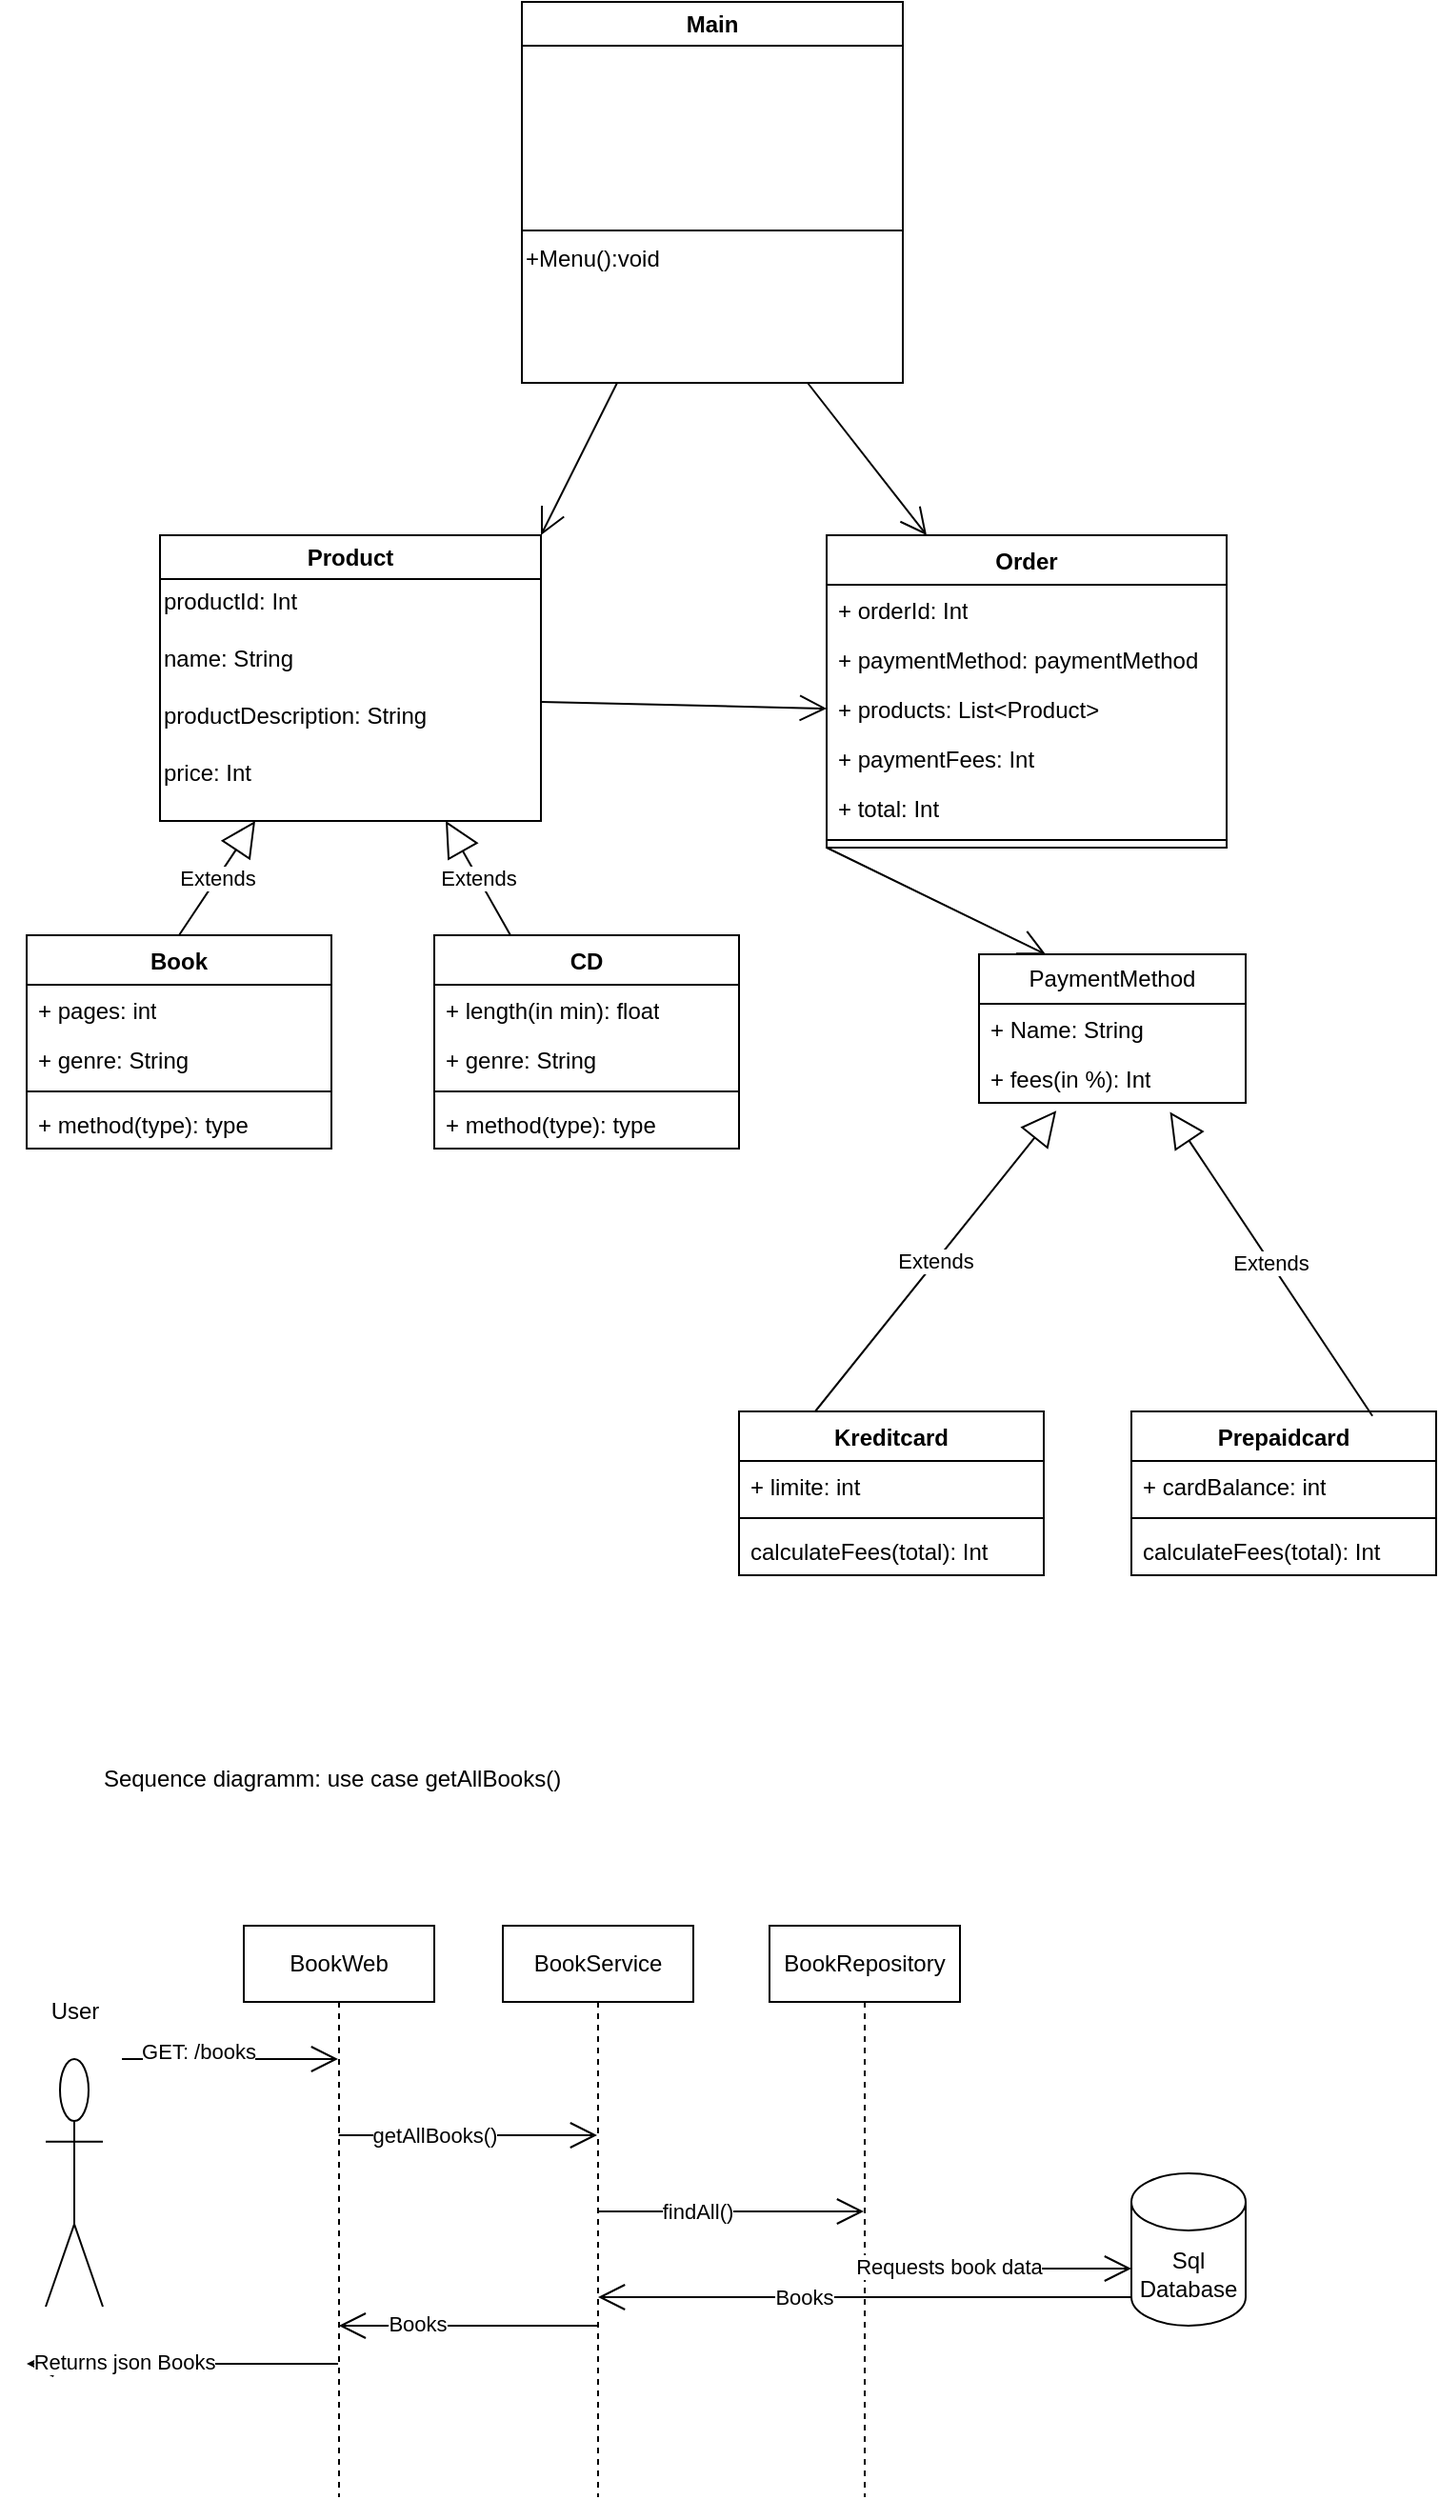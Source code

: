 <mxfile version="23.0.2" type="device">
  <diagram name="Seite-1" id="28ds8WThiUytyPe-gQaE">
    <mxGraphModel dx="1489" dy="1886" grid="1" gridSize="10" guides="1" tooltips="1" connect="1" arrows="1" fold="1" page="1" pageScale="1" pageWidth="827" pageHeight="1169" math="0" shadow="0">
      <root>
        <mxCell id="0" />
        <mxCell id="1" parent="0" />
        <mxCell id="HObyHJu8x4CfuhTkkibq-1" value="Main" style="swimlane;whiteSpace=wrap;html=1;" vertex="1" parent="1">
          <mxGeometry x="300" y="-1150" width="200" height="200" as="geometry" />
        </mxCell>
        <mxCell id="HObyHJu8x4CfuhTkkibq-2" value="+Menu():void" style="text;html=1;strokeColor=none;fillColor=none;align=left;verticalAlign=middle;whiteSpace=wrap;rounded=0;" vertex="1" parent="HObyHJu8x4CfuhTkkibq-1">
          <mxGeometry y="120" width="200" height="30" as="geometry" />
        </mxCell>
        <mxCell id="HObyHJu8x4CfuhTkkibq-3" value="" style="endArrow=none;html=1;rounded=0;exitX=0;exitY=0;exitDx=0;exitDy=0;" edge="1" parent="HObyHJu8x4CfuhTkkibq-1" source="HObyHJu8x4CfuhTkkibq-2">
          <mxGeometry width="50" height="50" relative="1" as="geometry">
            <mxPoint x="70" y="110" as="sourcePoint" />
            <mxPoint x="200" y="120" as="targetPoint" />
          </mxGeometry>
        </mxCell>
        <mxCell id="HObyHJu8x4CfuhTkkibq-4" value="Product" style="swimlane;whiteSpace=wrap;html=1;startSize=23;" vertex="1" parent="1">
          <mxGeometry x="110" y="-870" width="200" height="150" as="geometry">
            <mxRectangle x="40" y="-900" width="110" height="40" as="alternateBounds" />
          </mxGeometry>
        </mxCell>
        <mxCell id="HObyHJu8x4CfuhTkkibq-9" value="productId: Int" style="text;html=1;strokeColor=none;fillColor=none;align=left;verticalAlign=middle;whiteSpace=wrap;rounded=0;" vertex="1" parent="HObyHJu8x4CfuhTkkibq-4">
          <mxGeometry y="20" width="200" height="30" as="geometry" />
        </mxCell>
        <mxCell id="HObyHJu8x4CfuhTkkibq-10" value="name: String" style="text;html=1;strokeColor=none;fillColor=none;align=left;verticalAlign=middle;whiteSpace=wrap;rounded=0;" vertex="1" parent="HObyHJu8x4CfuhTkkibq-4">
          <mxGeometry y="50" width="200" height="30" as="geometry" />
        </mxCell>
        <mxCell id="HObyHJu8x4CfuhTkkibq-11" value="productDescription: String" style="text;html=1;strokeColor=none;fillColor=none;align=left;verticalAlign=middle;whiteSpace=wrap;rounded=0;" vertex="1" parent="HObyHJu8x4CfuhTkkibq-4">
          <mxGeometry y="80" width="200" height="30" as="geometry" />
        </mxCell>
        <mxCell id="HObyHJu8x4CfuhTkkibq-26" value="price: Int" style="text;html=1;strokeColor=none;fillColor=none;align=left;verticalAlign=middle;whiteSpace=wrap;rounded=0;" vertex="1" parent="HObyHJu8x4CfuhTkkibq-4">
          <mxGeometry y="110" width="200" height="30" as="geometry" />
        </mxCell>
        <mxCell id="HObyHJu8x4CfuhTkkibq-12" value="Book" style="swimlane;fontStyle=1;align=center;verticalAlign=top;childLayout=stackLayout;horizontal=1;startSize=26;horizontalStack=0;resizeParent=1;resizeParentMax=0;resizeLast=0;collapsible=1;marginBottom=0;whiteSpace=wrap;html=1;" vertex="1" parent="1">
          <mxGeometry x="40" y="-660" width="160" height="112" as="geometry" />
        </mxCell>
        <mxCell id="HObyHJu8x4CfuhTkkibq-13" value="+ pages: int" style="text;strokeColor=none;fillColor=none;align=left;verticalAlign=top;spacingLeft=4;spacingRight=4;overflow=hidden;rotatable=0;points=[[0,0.5],[1,0.5]];portConstraint=eastwest;whiteSpace=wrap;html=1;" vertex="1" parent="HObyHJu8x4CfuhTkkibq-12">
          <mxGeometry y="26" width="160" height="26" as="geometry" />
        </mxCell>
        <mxCell id="HObyHJu8x4CfuhTkkibq-16" value="+ genre: String" style="text;strokeColor=none;fillColor=none;align=left;verticalAlign=top;spacingLeft=4;spacingRight=4;overflow=hidden;rotatable=0;points=[[0,0.5],[1,0.5]];portConstraint=eastwest;whiteSpace=wrap;html=1;" vertex="1" parent="HObyHJu8x4CfuhTkkibq-12">
          <mxGeometry y="52" width="160" height="26" as="geometry" />
        </mxCell>
        <mxCell id="HObyHJu8x4CfuhTkkibq-14" value="" style="line;strokeWidth=1;fillColor=none;align=left;verticalAlign=middle;spacingTop=-1;spacingLeft=3;spacingRight=3;rotatable=0;labelPosition=right;points=[];portConstraint=eastwest;strokeColor=inherit;" vertex="1" parent="HObyHJu8x4CfuhTkkibq-12">
          <mxGeometry y="78" width="160" height="8" as="geometry" />
        </mxCell>
        <mxCell id="HObyHJu8x4CfuhTkkibq-15" value="+ method(type): type" style="text;strokeColor=none;fillColor=none;align=left;verticalAlign=top;spacingLeft=4;spacingRight=4;overflow=hidden;rotatable=0;points=[[0,0.5],[1,0.5]];portConstraint=eastwest;whiteSpace=wrap;html=1;" vertex="1" parent="HObyHJu8x4CfuhTkkibq-12">
          <mxGeometry y="86" width="160" height="26" as="geometry" />
        </mxCell>
        <mxCell id="HObyHJu8x4CfuhTkkibq-17" value="CD" style="swimlane;fontStyle=1;align=center;verticalAlign=top;childLayout=stackLayout;horizontal=1;startSize=26;horizontalStack=0;resizeParent=1;resizeParentMax=0;resizeLast=0;collapsible=1;marginBottom=0;whiteSpace=wrap;html=1;" vertex="1" parent="1">
          <mxGeometry x="254" y="-660" width="160" height="112" as="geometry" />
        </mxCell>
        <mxCell id="HObyHJu8x4CfuhTkkibq-18" value="+ length(in min): float" style="text;strokeColor=none;fillColor=none;align=left;verticalAlign=top;spacingLeft=4;spacingRight=4;overflow=hidden;rotatable=0;points=[[0,0.5],[1,0.5]];portConstraint=eastwest;whiteSpace=wrap;html=1;" vertex="1" parent="HObyHJu8x4CfuhTkkibq-17">
          <mxGeometry y="26" width="160" height="26" as="geometry" />
        </mxCell>
        <mxCell id="HObyHJu8x4CfuhTkkibq-27" value="+ genre: String" style="text;strokeColor=none;fillColor=none;align=left;verticalAlign=top;spacingLeft=4;spacingRight=4;overflow=hidden;rotatable=0;points=[[0,0.5],[1,0.5]];portConstraint=eastwest;whiteSpace=wrap;html=1;" vertex="1" parent="HObyHJu8x4CfuhTkkibq-17">
          <mxGeometry y="52" width="160" height="26" as="geometry" />
        </mxCell>
        <mxCell id="HObyHJu8x4CfuhTkkibq-19" value="" style="line;strokeWidth=1;fillColor=none;align=left;verticalAlign=middle;spacingTop=-1;spacingLeft=3;spacingRight=3;rotatable=0;labelPosition=right;points=[];portConstraint=eastwest;strokeColor=inherit;" vertex="1" parent="HObyHJu8x4CfuhTkkibq-17">
          <mxGeometry y="78" width="160" height="8" as="geometry" />
        </mxCell>
        <mxCell id="HObyHJu8x4CfuhTkkibq-20" value="+ method(type): type" style="text;strokeColor=none;fillColor=none;align=left;verticalAlign=top;spacingLeft=4;spacingRight=4;overflow=hidden;rotatable=0;points=[[0,0.5],[1,0.5]];portConstraint=eastwest;whiteSpace=wrap;html=1;" vertex="1" parent="HObyHJu8x4CfuhTkkibq-17">
          <mxGeometry y="86" width="160" height="26" as="geometry" />
        </mxCell>
        <mxCell id="HObyHJu8x4CfuhTkkibq-31" value="" style="endArrow=open;endFill=1;endSize=12;html=1;rounded=0;entryX=1;entryY=0;entryDx=0;entryDy=0;exitX=0.25;exitY=1;exitDx=0;exitDy=0;" edge="1" parent="1" source="HObyHJu8x4CfuhTkkibq-1" target="HObyHJu8x4CfuhTkkibq-4">
          <mxGeometry width="160" relative="1" as="geometry">
            <mxPoint x="260" y="-870" as="sourcePoint" />
            <mxPoint x="420" y="-870" as="targetPoint" />
          </mxGeometry>
        </mxCell>
        <mxCell id="HObyHJu8x4CfuhTkkibq-33" value="Order" style="swimlane;fontStyle=1;align=center;verticalAlign=top;childLayout=stackLayout;horizontal=1;startSize=26;horizontalStack=0;resizeParent=1;resizeParentMax=0;resizeLast=0;collapsible=1;marginBottom=0;whiteSpace=wrap;html=1;" vertex="1" parent="1">
          <mxGeometry x="460" y="-870" width="210" height="164" as="geometry" />
        </mxCell>
        <mxCell id="HObyHJu8x4CfuhTkkibq-34" value="+ orderId: Int" style="text;strokeColor=none;fillColor=none;align=left;verticalAlign=top;spacingLeft=4;spacingRight=4;overflow=hidden;rotatable=0;points=[[0,0.5],[1,0.5]];portConstraint=eastwest;whiteSpace=wrap;html=1;" vertex="1" parent="HObyHJu8x4CfuhTkkibq-33">
          <mxGeometry y="26" width="210" height="26" as="geometry" />
        </mxCell>
        <mxCell id="HObyHJu8x4CfuhTkkibq-38" value="+ paymentMethod: paymentMethod" style="text;strokeColor=none;fillColor=none;align=left;verticalAlign=top;spacingLeft=4;spacingRight=4;overflow=hidden;rotatable=0;points=[[0,0.5],[1,0.5]];portConstraint=eastwest;whiteSpace=wrap;html=1;" vertex="1" parent="HObyHJu8x4CfuhTkkibq-33">
          <mxGeometry y="52" width="210" height="26" as="geometry" />
        </mxCell>
        <mxCell id="HObyHJu8x4CfuhTkkibq-37" value="+ products: List&amp;lt;Product&amp;gt;" style="text;strokeColor=none;fillColor=none;align=left;verticalAlign=top;spacingLeft=4;spacingRight=4;overflow=hidden;rotatable=0;points=[[0,0.5],[1,0.5]];portConstraint=eastwest;whiteSpace=wrap;html=1;" vertex="1" parent="HObyHJu8x4CfuhTkkibq-33">
          <mxGeometry y="78" width="210" height="26" as="geometry" />
        </mxCell>
        <mxCell id="HObyHJu8x4CfuhTkkibq-52" value="+ paymentFees: Int" style="text;strokeColor=none;fillColor=none;align=left;verticalAlign=top;spacingLeft=4;spacingRight=4;overflow=hidden;rotatable=0;points=[[0,0.5],[1,0.5]];portConstraint=eastwest;whiteSpace=wrap;html=1;" vertex="1" parent="HObyHJu8x4CfuhTkkibq-33">
          <mxGeometry y="104" width="210" height="26" as="geometry" />
        </mxCell>
        <mxCell id="HObyHJu8x4CfuhTkkibq-54" value="+ total: Int" style="text;strokeColor=none;fillColor=none;align=left;verticalAlign=top;spacingLeft=4;spacingRight=4;overflow=hidden;rotatable=0;points=[[0,0.5],[1,0.5]];portConstraint=eastwest;whiteSpace=wrap;html=1;" vertex="1" parent="HObyHJu8x4CfuhTkkibq-33">
          <mxGeometry y="130" width="210" height="26" as="geometry" />
        </mxCell>
        <mxCell id="HObyHJu8x4CfuhTkkibq-35" value="" style="line;strokeWidth=1;fillColor=none;align=left;verticalAlign=middle;spacingTop=-1;spacingLeft=3;spacingRight=3;rotatable=0;labelPosition=right;points=[];portConstraint=eastwest;strokeColor=inherit;" vertex="1" parent="HObyHJu8x4CfuhTkkibq-33">
          <mxGeometry y="156" width="210" height="8" as="geometry" />
        </mxCell>
        <mxCell id="HObyHJu8x4CfuhTkkibq-39" value="" style="endArrow=open;endFill=1;endSize=12;html=1;rounded=0;entryX=0.25;entryY=0;entryDx=0;entryDy=0;exitX=0.75;exitY=1;exitDx=0;exitDy=0;" edge="1" parent="1" source="HObyHJu8x4CfuhTkkibq-1" target="HObyHJu8x4CfuhTkkibq-33">
          <mxGeometry width="160" relative="1" as="geometry">
            <mxPoint x="360" y="-940" as="sourcePoint" />
            <mxPoint x="320" y="-860" as="targetPoint" />
          </mxGeometry>
        </mxCell>
        <mxCell id="HObyHJu8x4CfuhTkkibq-41" value="" style="endArrow=open;endFill=1;endSize=12;html=1;rounded=0;exitX=0;exitY=1;exitDx=0;exitDy=0;entryX=0.25;entryY=0;entryDx=0;entryDy=0;" edge="1" parent="1" source="HObyHJu8x4CfuhTkkibq-33" target="HObyHJu8x4CfuhTkkibq-60">
          <mxGeometry width="160" relative="1" as="geometry">
            <mxPoint x="519.01" y="-679.662" as="sourcePoint" />
            <mxPoint x="572.617" y="-630" as="targetPoint" />
          </mxGeometry>
        </mxCell>
        <mxCell id="HObyHJu8x4CfuhTkkibq-42" value="Kreditcard" style="swimlane;fontStyle=1;align=center;verticalAlign=top;childLayout=stackLayout;horizontal=1;startSize=26;horizontalStack=0;resizeParent=1;resizeParentMax=0;resizeLast=0;collapsible=1;marginBottom=0;whiteSpace=wrap;html=1;" vertex="1" parent="1">
          <mxGeometry x="414" y="-410" width="160" height="86" as="geometry" />
        </mxCell>
        <mxCell id="HObyHJu8x4CfuhTkkibq-43" value="+ limite: int" style="text;strokeColor=none;fillColor=none;align=left;verticalAlign=top;spacingLeft=4;spacingRight=4;overflow=hidden;rotatable=0;points=[[0,0.5],[1,0.5]];portConstraint=eastwest;whiteSpace=wrap;html=1;" vertex="1" parent="HObyHJu8x4CfuhTkkibq-42">
          <mxGeometry y="26" width="160" height="26" as="geometry" />
        </mxCell>
        <mxCell id="HObyHJu8x4CfuhTkkibq-44" value="" style="line;strokeWidth=1;fillColor=none;align=left;verticalAlign=middle;spacingTop=-1;spacingLeft=3;spacingRight=3;rotatable=0;labelPosition=right;points=[];portConstraint=eastwest;strokeColor=inherit;" vertex="1" parent="HObyHJu8x4CfuhTkkibq-42">
          <mxGeometry y="52" width="160" height="8" as="geometry" />
        </mxCell>
        <mxCell id="HObyHJu8x4CfuhTkkibq-45" value="calculateFees(total): Int" style="text;strokeColor=none;fillColor=none;align=left;verticalAlign=top;spacingLeft=4;spacingRight=4;overflow=hidden;rotatable=0;points=[[0,0.5],[1,0.5]];portConstraint=eastwest;whiteSpace=wrap;html=1;" vertex="1" parent="HObyHJu8x4CfuhTkkibq-42">
          <mxGeometry y="60" width="160" height="26" as="geometry" />
        </mxCell>
        <mxCell id="HObyHJu8x4CfuhTkkibq-47" value="Prepaidcard" style="swimlane;fontStyle=1;align=center;verticalAlign=top;childLayout=stackLayout;horizontal=1;startSize=26;horizontalStack=0;resizeParent=1;resizeParentMax=0;resizeLast=0;collapsible=1;marginBottom=0;whiteSpace=wrap;html=1;" vertex="1" parent="1">
          <mxGeometry x="620" y="-410" width="160" height="86" as="geometry" />
        </mxCell>
        <mxCell id="HObyHJu8x4CfuhTkkibq-48" value="+ cardBalance: int" style="text;strokeColor=none;fillColor=none;align=left;verticalAlign=top;spacingLeft=4;spacingRight=4;overflow=hidden;rotatable=0;points=[[0,0.5],[1,0.5]];portConstraint=eastwest;whiteSpace=wrap;html=1;" vertex="1" parent="HObyHJu8x4CfuhTkkibq-47">
          <mxGeometry y="26" width="160" height="26" as="geometry" />
        </mxCell>
        <mxCell id="HObyHJu8x4CfuhTkkibq-49" value="" style="line;strokeWidth=1;fillColor=none;align=left;verticalAlign=middle;spacingTop=-1;spacingLeft=3;spacingRight=3;rotatable=0;labelPosition=right;points=[];portConstraint=eastwest;strokeColor=inherit;" vertex="1" parent="HObyHJu8x4CfuhTkkibq-47">
          <mxGeometry y="52" width="160" height="8" as="geometry" />
        </mxCell>
        <mxCell id="HObyHJu8x4CfuhTkkibq-50" value="calculateFees(total): Int" style="text;strokeColor=none;fillColor=none;align=left;verticalAlign=top;spacingLeft=4;spacingRight=4;overflow=hidden;rotatable=0;points=[[0,0.5],[1,0.5]];portConstraint=eastwest;whiteSpace=wrap;html=1;" vertex="1" parent="HObyHJu8x4CfuhTkkibq-47">
          <mxGeometry y="60" width="160" height="26" as="geometry" />
        </mxCell>
        <mxCell id="HObyHJu8x4CfuhTkkibq-59" value="" style="endArrow=open;endFill=1;endSize=12;html=1;rounded=0;entryX=0;entryY=0.5;entryDx=0;entryDy=0;exitX=1;exitY=0.25;exitDx=0;exitDy=0;" edge="1" parent="1" source="HObyHJu8x4CfuhTkkibq-11" target="HObyHJu8x4CfuhTkkibq-37">
          <mxGeometry width="160" relative="1" as="geometry">
            <mxPoint x="210" y="-590" as="sourcePoint" />
            <mxPoint x="370" y="-590" as="targetPoint" />
          </mxGeometry>
        </mxCell>
        <mxCell id="HObyHJu8x4CfuhTkkibq-60" value="PaymentMethod" style="swimlane;fontStyle=0;childLayout=stackLayout;horizontal=1;startSize=26;fillColor=none;horizontalStack=0;resizeParent=1;resizeParentMax=0;resizeLast=0;collapsible=1;marginBottom=0;whiteSpace=wrap;html=1;" vertex="1" parent="1">
          <mxGeometry x="540" y="-650" width="140" height="78" as="geometry" />
        </mxCell>
        <mxCell id="HObyHJu8x4CfuhTkkibq-61" value="+ Name: String" style="text;strokeColor=none;fillColor=none;align=left;verticalAlign=top;spacingLeft=4;spacingRight=4;overflow=hidden;rotatable=0;points=[[0,0.5],[1,0.5]];portConstraint=eastwest;whiteSpace=wrap;html=1;" vertex="1" parent="HObyHJu8x4CfuhTkkibq-60">
          <mxGeometry y="26" width="140" height="26" as="geometry" />
        </mxCell>
        <mxCell id="HObyHJu8x4CfuhTkkibq-62" value="+ fees(in %): Int" style="text;strokeColor=none;fillColor=none;align=left;verticalAlign=top;spacingLeft=4;spacingRight=4;overflow=hidden;rotatable=0;points=[[0,0.5],[1,0.5]];portConstraint=eastwest;whiteSpace=wrap;html=1;" vertex="1" parent="HObyHJu8x4CfuhTkkibq-60">
          <mxGeometry y="52" width="140" height="26" as="geometry" />
        </mxCell>
        <mxCell id="HObyHJu8x4CfuhTkkibq-64" value="BookService" style="shape=umlLifeline;perimeter=lifelinePerimeter;whiteSpace=wrap;html=1;container=0;dropTarget=0;collapsible=0;recursiveResize=0;outlineConnect=0;portConstraint=eastwest;newEdgeStyle={&quot;edgeStyle&quot;:&quot;elbowEdgeStyle&quot;,&quot;elbow&quot;:&quot;vertical&quot;,&quot;curved&quot;:0,&quot;rounded&quot;:0};" vertex="1" parent="1">
          <mxGeometry x="290" y="-140" width="100" height="300" as="geometry" />
        </mxCell>
        <mxCell id="HObyHJu8x4CfuhTkkibq-65" value="BookRepository" style="shape=umlLifeline;perimeter=lifelinePerimeter;whiteSpace=wrap;html=1;container=0;dropTarget=0;collapsible=0;recursiveResize=0;outlineConnect=0;portConstraint=eastwest;newEdgeStyle={&quot;edgeStyle&quot;:&quot;elbowEdgeStyle&quot;,&quot;elbow&quot;:&quot;vertical&quot;,&quot;curved&quot;:0,&quot;rounded&quot;:0};" vertex="1" parent="1">
          <mxGeometry x="430" y="-140" width="100" height="300" as="geometry" />
        </mxCell>
        <mxCell id="HObyHJu8x4CfuhTkkibq-67" value="BookWeb" style="shape=umlLifeline;perimeter=lifelinePerimeter;whiteSpace=wrap;html=1;container=0;dropTarget=0;collapsible=0;recursiveResize=0;outlineConnect=0;portConstraint=eastwest;newEdgeStyle={&quot;edgeStyle&quot;:&quot;elbowEdgeStyle&quot;,&quot;elbow&quot;:&quot;vertical&quot;,&quot;curved&quot;:0,&quot;rounded&quot;:0};" vertex="1" parent="1">
          <mxGeometry x="154" y="-140" width="100" height="300" as="geometry" />
        </mxCell>
        <mxCell id="HObyHJu8x4CfuhTkkibq-68" value="" style="shape=umlActor;verticalLabelPosition=bottom;verticalAlign=top;html=1;" vertex="1" parent="1">
          <mxGeometry x="50" y="-70" width="30" height="130" as="geometry" />
        </mxCell>
        <mxCell id="HObyHJu8x4CfuhTkkibq-69" value="User" style="text;html=1;align=center;verticalAlign=middle;resizable=0;points=[];autosize=1;strokeColor=none;fillColor=none;" vertex="1" parent="1">
          <mxGeometry x="40" y="-110" width="50" height="30" as="geometry" />
        </mxCell>
        <mxCell id="HObyHJu8x4CfuhTkkibq-70" value="" style="endArrow=open;endFill=1;endSize=12;html=1;rounded=0;" edge="1" parent="1" target="HObyHJu8x4CfuhTkkibq-67">
          <mxGeometry width="160" relative="1" as="geometry">
            <mxPoint x="90" y="-70" as="sourcePoint" />
            <mxPoint x="280" y="-70" as="targetPoint" />
          </mxGeometry>
        </mxCell>
        <mxCell id="HObyHJu8x4CfuhTkkibq-72" value="GET: /books" style="edgeLabel;html=1;align=center;verticalAlign=middle;resizable=0;points=[];" vertex="1" connectable="0" parent="HObyHJu8x4CfuhTkkibq-70">
          <mxGeometry x="-0.292" y="4" relative="1" as="geometry">
            <mxPoint as="offset" />
          </mxGeometry>
        </mxCell>
        <mxCell id="HObyHJu8x4CfuhTkkibq-71" value="Sql Database" style="shape=cylinder3;whiteSpace=wrap;html=1;boundedLbl=1;backgroundOutline=1;size=15;" vertex="1" parent="1">
          <mxGeometry x="620" y="-10" width="60" height="80" as="geometry" />
        </mxCell>
        <mxCell id="HObyHJu8x4CfuhTkkibq-77" value="" style="endArrow=open;endFill=1;endSize=12;html=1;rounded=0;" edge="1" parent="1">
          <mxGeometry width="160" relative="1" as="geometry">
            <mxPoint x="203.894" y="-30.0" as="sourcePoint" />
            <mxPoint x="339.5" y="-30.0" as="targetPoint" />
          </mxGeometry>
        </mxCell>
        <mxCell id="HObyHJu8x4CfuhTkkibq-78" value="getAllBooks()" style="edgeLabel;html=1;align=center;verticalAlign=middle;resizable=0;points=[];" vertex="1" connectable="0" parent="HObyHJu8x4CfuhTkkibq-77">
          <mxGeometry x="-0.264" relative="1" as="geometry">
            <mxPoint as="offset" />
          </mxGeometry>
        </mxCell>
        <mxCell id="HObyHJu8x4CfuhTkkibq-79" value="" style="endArrow=open;endFill=1;endSize=12;html=1;rounded=0;" edge="1" parent="1" source="HObyHJu8x4CfuhTkkibq-64" target="HObyHJu8x4CfuhTkkibq-65">
          <mxGeometry width="160" relative="1" as="geometry">
            <mxPoint x="330.004" y="2.274e-13" as="sourcePoint" />
            <mxPoint x="465.61" y="2.274e-13" as="targetPoint" />
          </mxGeometry>
        </mxCell>
        <mxCell id="HObyHJu8x4CfuhTkkibq-80" value="findAll()" style="edgeLabel;html=1;align=center;verticalAlign=middle;resizable=0;points=[];" vertex="1" connectable="0" parent="HObyHJu8x4CfuhTkkibq-79">
          <mxGeometry x="-0.264" relative="1" as="geometry">
            <mxPoint as="offset" />
          </mxGeometry>
        </mxCell>
        <mxCell id="HObyHJu8x4CfuhTkkibq-82" value="" style="endArrow=open;endFill=1;endSize=12;html=1;rounded=0;" edge="1" parent="1">
          <mxGeometry width="160" relative="1" as="geometry">
            <mxPoint x="480" y="40" as="sourcePoint" />
            <mxPoint x="620" y="40" as="targetPoint" />
          </mxGeometry>
        </mxCell>
        <mxCell id="HObyHJu8x4CfuhTkkibq-83" value="Requests book data" style="edgeLabel;html=1;align=center;verticalAlign=middle;resizable=0;points=[];" vertex="1" connectable="0" parent="HObyHJu8x4CfuhTkkibq-82">
          <mxGeometry x="-0.379" y="1" relative="1" as="geometry">
            <mxPoint as="offset" />
          </mxGeometry>
        </mxCell>
        <mxCell id="HObyHJu8x4CfuhTkkibq-84" value="" style="endArrow=open;endFill=1;endSize=12;html=1;rounded=0;exitX=0;exitY=1;exitDx=0;exitDy=-15;exitPerimeter=0;" edge="1" parent="1" source="HObyHJu8x4CfuhTkkibq-71" target="HObyHJu8x4CfuhTkkibq-64">
          <mxGeometry width="160" relative="1" as="geometry">
            <mxPoint x="320" y="10" as="sourcePoint" />
            <mxPoint x="270" y="40" as="targetPoint" />
          </mxGeometry>
        </mxCell>
        <mxCell id="HObyHJu8x4CfuhTkkibq-85" value="Books" style="edgeLabel;html=1;align=center;verticalAlign=middle;resizable=0;points=[];" vertex="1" connectable="0" parent="HObyHJu8x4CfuhTkkibq-84">
          <mxGeometry x="0.23" relative="1" as="geometry">
            <mxPoint as="offset" />
          </mxGeometry>
        </mxCell>
        <mxCell id="HObyHJu8x4CfuhTkkibq-86" value="" style="endArrow=open;endFill=1;endSize=12;html=1;rounded=0;" edge="1" parent="1" source="HObyHJu8x4CfuhTkkibq-64">
          <mxGeometry width="160" relative="1" as="geometry">
            <mxPoint x="310" y="70" as="sourcePoint" />
            <mxPoint x="203.894" y="70.0" as="targetPoint" />
          </mxGeometry>
        </mxCell>
        <mxCell id="HObyHJu8x4CfuhTkkibq-87" value="Books" style="edgeLabel;html=1;align=center;verticalAlign=middle;resizable=0;points=[];" vertex="1" connectable="0" parent="HObyHJu8x4CfuhTkkibq-86">
          <mxGeometry x="0.398" y="-1" relative="1" as="geometry">
            <mxPoint as="offset" />
          </mxGeometry>
        </mxCell>
        <mxCell id="HObyHJu8x4CfuhTkkibq-88" value="" style="endArrow=open;endFill=1;endSize=12;html=1;rounded=0;" edge="1" parent="1">
          <mxGeometry width="160" relative="1" as="geometry">
            <mxPoint x="203.5" y="90.0" as="sourcePoint" />
            <mxPoint x="40" y="90" as="targetPoint" />
          </mxGeometry>
        </mxCell>
        <mxCell id="HObyHJu8x4CfuhTkkibq-89" value="Returns json Books" style="edgeLabel;html=1;align=center;verticalAlign=middle;resizable=0;points=[];" vertex="1" connectable="0" parent="HObyHJu8x4CfuhTkkibq-88">
          <mxGeometry x="0.374" y="-1" relative="1" as="geometry">
            <mxPoint as="offset" />
          </mxGeometry>
        </mxCell>
        <mxCell id="HObyHJu8x4CfuhTkkibq-90" value="Sequence diagramm: use case getAllBooks()&lt;br&gt;" style="text;html=1;align=center;verticalAlign=middle;resizable=0;points=[];autosize=1;strokeColor=none;fillColor=none;" vertex="1" parent="1">
          <mxGeometry x="70" y="-232" width="260" height="30" as="geometry" />
        </mxCell>
        <mxCell id="HObyHJu8x4CfuhTkkibq-91" value="Extends" style="endArrow=block;endSize=16;endFill=0;html=1;rounded=0;entryX=0.29;entryY=1.157;entryDx=0;entryDy=0;entryPerimeter=0;exitX=0.25;exitY=0;exitDx=0;exitDy=0;" edge="1" parent="1" source="HObyHJu8x4CfuhTkkibq-42" target="HObyHJu8x4CfuhTkkibq-62">
          <mxGeometry width="160" relative="1" as="geometry">
            <mxPoint x="280" y="-480" as="sourcePoint" />
            <mxPoint x="440" y="-480" as="targetPoint" />
          </mxGeometry>
        </mxCell>
        <mxCell id="HObyHJu8x4CfuhTkkibq-92" value="Extends" style="endArrow=block;endSize=16;endFill=0;html=1;rounded=0;entryX=0.716;entryY=1.181;entryDx=0;entryDy=0;entryPerimeter=0;exitX=0.791;exitY=0.028;exitDx=0;exitDy=0;exitPerimeter=0;" edge="1" parent="1" source="HObyHJu8x4CfuhTkkibq-47" target="HObyHJu8x4CfuhTkkibq-62">
          <mxGeometry width="160" relative="1" as="geometry">
            <mxPoint x="464" y="-400" as="sourcePoint" />
            <mxPoint x="591" y="-558" as="targetPoint" />
          </mxGeometry>
        </mxCell>
        <mxCell id="HObyHJu8x4CfuhTkkibq-93" value="Extends" style="endArrow=block;endSize=16;endFill=0;html=1;rounded=0;entryX=0.75;entryY=1;entryDx=0;entryDy=0;exitX=0.25;exitY=0;exitDx=0;exitDy=0;" edge="1" parent="1" source="HObyHJu8x4CfuhTkkibq-17" target="HObyHJu8x4CfuhTkkibq-4">
          <mxGeometry width="160" relative="1" as="geometry">
            <mxPoint x="474" y="-390" as="sourcePoint" />
            <mxPoint x="601" y="-548" as="targetPoint" />
          </mxGeometry>
        </mxCell>
        <mxCell id="HObyHJu8x4CfuhTkkibq-94" value="Extends" style="endArrow=block;endSize=16;endFill=0;html=1;rounded=0;entryX=0.25;entryY=1;entryDx=0;entryDy=0;exitX=0.5;exitY=0;exitDx=0;exitDy=0;" edge="1" parent="1" source="HObyHJu8x4CfuhTkkibq-12" target="HObyHJu8x4CfuhTkkibq-4">
          <mxGeometry width="160" relative="1" as="geometry">
            <mxPoint x="484" y="-380" as="sourcePoint" />
            <mxPoint x="611" y="-538" as="targetPoint" />
          </mxGeometry>
        </mxCell>
      </root>
    </mxGraphModel>
  </diagram>
</mxfile>
